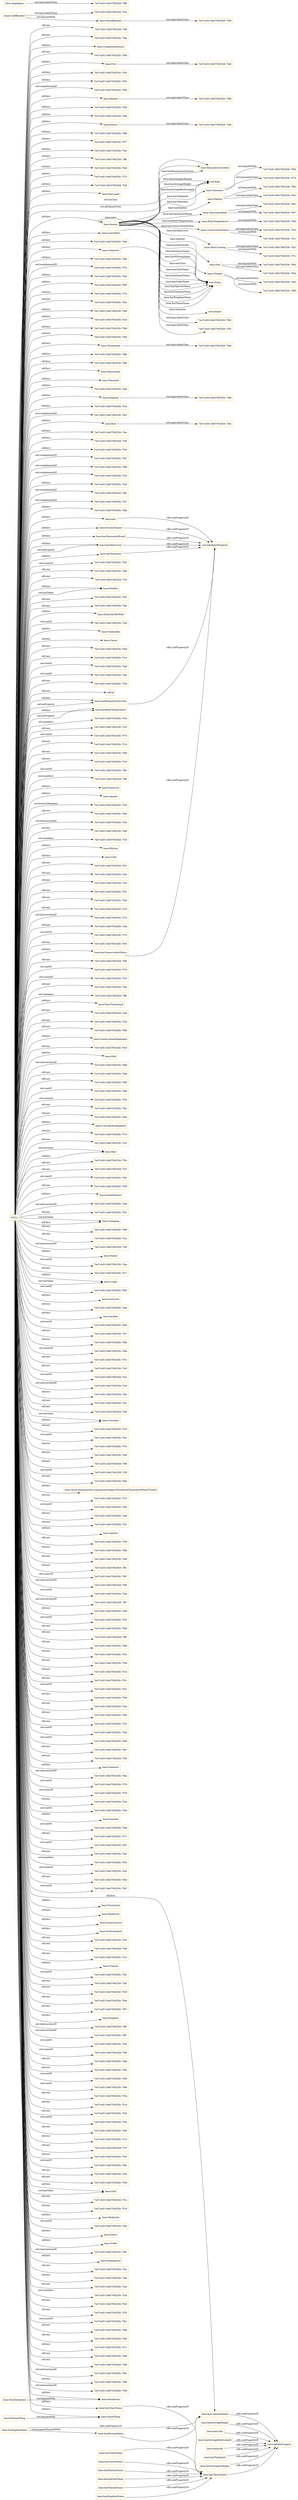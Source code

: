 digraph ar2dtool_diagram { 
rankdir=LR;
size="1501"
node [shape = rectangle, color="orange"]; "base:Fish" "7e47cb5f:16b07902f28:-7f43" "7e47cb5f:16b07902f28:-7f52" "7e47cb5f:16b07902f28:-7f56" "base:Reptile" "7e47cb5f:16b07902f28:-7fa9" "7e47cb5f:16b07902f28:-7fca" "base:Tameness" "7e47cb5f:16b07902f28:-7ff8" "7e47cb5f:16b07902f28:-7f7c" "7e47cb5f:16b07902f28:-7fd0" "7e47cb5f:16b07902f28:-7f74" "7e47cb5f:16b07902f28:-7f9e" "base:Extinct" "7e47cb5f:16b07902f28:-7f39" "base:Habitat" "7e47cb5f:16b07902f28:-7f98" "7e47cb5f:16b07902f28:-7f77" "base:Amphibian" "7e47cb5f:16b07902f28:-7f4c" "base:DomainThing" "7e47cb5f:16b07902f28:-7ff6" "7e47cb5f:16b07902f28:-7fe6" "7e47cb5f:16b07902f28:-7f72" "7e47cb5f:16b07902f28:-7faf" "base:Marsupial" "7e47cb5f:16b07902f28:-7f92" "7e47cb5f:16b07902f28:-7fbb" "7e47cb5f:16b07902f28:-7fb4" "7e47cb5f:16b07902f28:-7f40" "base:RespiratorySystem" "base:Animal" "base:LowerRisk" "7e47cb5f:16b07902f28:-7f88" "7e47cb5f:16b07902f28:-7f46" "base:Unknown" "7e47cb5f:16b07902f28:-7fd8" "base:WarmBlooded" "7e47cb5f:16b07902f28:-7fc1" "7e47cb5f:16b07902f28:-7f60" "7e47cb5f:16b07902f28:-7f7b" "7e47cb5f:16b07902f28:-7f8e" "7e47cb5f:16b07902f28:-7fd3" "7e47cb5f:16b07902f28:-7f95" "7e47cb5f:16b07902f28:-7f6d" "7e47cb5f:16b07902f28:-7f7a" "7e47cb5f:16b07902f28:-7fb2" "base:TaxonomicRank" "7e47cb5f:16b07902f28:-7f68" "7e47cb5f:16b07902f28:-7f57" "7e47cb5f:16b07902f28:-7fe3" "7e47cb5f:16b07902f28:-7fb9" "7e47cb5f:16b07902f28:-7fc6" "7e47cb5f:16b07902f28:-7f82" "7e47cb5f:16b07902f28:-7f65" "base:Threatened" "base:BodyTemperature" "7e47cb5f:16b07902f28:-7f6b" "7e47cb5f:16b07902f28:-7fe0" "7e47cb5f:16b07902f28:-7fee" "7e47cb5f:16b07902f28:-7f80" "base:Monotreme" "base:ConservationStatus" "base:SkinCovering" "base:Placental" "7e47cb5f:16b07902f28:-7fde" "base:Mammal" "base:Vertebrate" "7e47cb5f:16b07902f28:-7fa0" "7e47cb5f:16b07902f28:-7fcd" "7e47cb5f:16b07902f28:-7fb3" "base:Bird" "7e47cb5f:16b07902f28:-7f3c" "7e47cb5f:16b07902f28:-7fac" "7e47cb5f:16b07902f28:-7f4f" "7e47cb5f:16b07902f28:-7fe8" "7e47cb5f:16b07902f28:-7f55" "7e47cb5f:16b07902f28:-7fd7" "7e47cb5f:16b07902f28:-7f99" "base:ColdBlooded" "7e47cb5f:16b07902f28:-7fc0" "base:Diet" "7e47cb5f:16b07902f28:-7f9a" "7e47cb5f:16b07902f28:-7f49" "base:Climate" "7e47cb5f:16b07902f28:-7f6c" "7e47cb5f:16b07902f28:-7fe7" "base:NonVertebrate" "base:ValueThing" "7e47cb5f:16b07902f28:-7fd6" "7e47cb5f:16b07902f28:-7f62" "7e47cb5f:16b07902f28:-7fa6" ; /*classes style*/
	"base:hasAverageHeight" -> "owl:topDataProperty" [ label = "rdfs:subPropertyOf" ];
	"base:hasTaxonomicRrank" -> "owl:topObjectProperty" [ label = "rdfs:subPropertyOf" ];
	"base:Climate" -> "7e47cb5f:16b07902f28:-7fd8" [ label = "owl:disjointWith" ];
	"base:Climate" -> "7e47cb5f:16b07902f28:-7fe0" [ label = "owl:equivalentClass" ];
	"base:Tameness" -> "7e47cb5f:16b07902f28:-7f6d" [ label = "owl:disjointWith" ];
	"base:Tameness" -> "7e47cb5f:16b07902f28:-7f74" [ label = "owl:equivalentClass" ];
	"base:hasColor" -> "owl:topDataProperty" [ label = "rdfs:subPropertyOf" ];
	"base:hasGenusName" -> "base:hasTaxonName" [ label = "rdfs:subPropertyOf" ];
	"base:hasSkinCover" -> "owl:topObjectProperty" [ label = "rdfs:subPropertyOf" ];
	"base:NonVertebrate" -> "base:Vertebrate" [ label = "owl:disjointWith" ];
	"base:Unknown" -> "7e47cb5f:16b07902f28:-7f3c" [ label = "owl:equivalentClass" ];
	"base:hasAverageBodyLength" -> "owl:topDataProperty" [ label = "rdfs:subPropertyOf" ];
	"base:hasPhylumName" -> "base:hasTaxonName" [ label = "rdfs:subPropertyOf" ];
	"base:ColdBlooded" -> "base:WarmBlooded" [ label = "owl:disjointWith" ];
	"base:ColdBlooded" -> "7e47cb5f:16b07902f28:-7fca" [ label = "owl:equivalentClass" ];
	"base:WarmBlooded" -> "7e47cb5f:16b07902f28:-7f39" [ label = "owl:equivalentClass" ];
	"base:hasSpeciesName" -> "base:hasTaxonName" [ label = "rdfs:subPropertyOf" ];
	"base:DomainThing" -> "base:ValueThing" [ label = "owl:disjointWith" ];
	"base:hasEnglishName" -> "base:hasPersianName" [ label = "owl:propertyDisjointWith" ];
	"base:hasEnglishName" -> "base:hasCommanName" [ label = "rdfs:subPropertyOf" ];
	"base:extinctIn" -> "owl:topDataProperty" [ label = "rdfs:subPropertyOf" ];
	"base:hasTameness" -> "owl:topObjectProperty" [ label = "rdfs:subPropertyOf" ];
	"base:Diet" -> "7e47cb5f:16b07902f28:-7fb4" [ label = "owl:disjointWith" ];
	"base:Diet" -> "7e47cb5f:16b07902f28:-7fbb" [ label = "owl:equivalentClass" ];
	"base:hasTopSpeed" -> "owl:topDataProperty" [ label = "rdfs:subPropertyOf" ];
	"base:hasPersianName" -> "base:hasCommanName" [ label = "rdfs:subPropertyOf" ];
	"base:hasRespiratorySystem" -> "owl:topObjectProperty" [ label = "rdfs:subPropertyOf" ];
	"base:hasFamilyName" -> "base:hasTaxonName" [ label = "rdfs:subPropertyOf" ];
	"base:BodyTemperature" -> "7e47cb5f:16b07902f28:-7fe8" [ label = "owl:disjointWith" ];
	"base:ConservationStatus" -> "7e47cb5f:16b07902f28:-7fc1" [ label = "owl:disjointWith" ];
	"base:ConservationStatus" -> "7e47cb5f:16b07902f28:-7fc6" [ label = "owl:equivalentClass" ];
	"base:Bird" -> "7e47cb5f:16b07902f28:-7fee" [ label = "owl:equivalentClass" ];
	"NULL" -> "7e47cb5f:16b07902f28:-7fd5" [ label = "owl:unionOf" ];
	"NULL" -> "7e47cb5f:16b07902f28:-7fb6" [ label = "rdf:rest" ];
	"NULL" -> "7e47cb5f:16b07902f28:-7fcf" [ label = "rdf:rest" ];
	"NULL" -> "base:Feather" [ label = "owl:hasValue" ];
	"NULL" -> "7e47cb5f:16b07902f28:-7fd2" [ label = "rdf:rest" ];
	"NULL" -> "7e47cb5f:16b07902f28:-7fae" [ label = "rdf:rest" ];
	"NULL" -> "base:ExtinctInTheWild" [ label = "rdf:first" ];
	"NULL" -> "7e47cb5f:16b07902f28:-7fcb" [ label = "owl:oneOf" ];
	"NULL" -> "base:Vulnerable" [ label = "rdf:first" ];
	"NULL" -> "base:Classe" [ label = "rdf:first" ];
	"NULL" -> "7e47cb5f:16b07902f28:-7fbd" [ label = "rdf:rest" ];
	"NULL" -> "7e47cb5f:16b07902f28:-7f14" [ label = "rdf:rest" ];
	"NULL" -> "7e47cb5f:16b07902f28:-7fa8" [ label = "owl:oneOf" ];
	"NULL" -> "7e47cb5f:16b07902f28:-7fe4" [ label = "owl:oneOf" ];
	"NULL" -> "7e47cb5f:16b07902f28:-7fde" [ label = "rdf:first" ];
	"NULL" -> "7e47cb5f:16b07902f28:-7f5d" [ label = "rdf:rest" ];
	"NULL" -> "rdf:nil" [ label = "rdf:rest" ];
	"NULL" -> "base:hasClassName" [ label = "rdf:first" ];
	"NULL" -> "base:hasBodyTemperature" [ label = "owl:onProperty" ];
	"NULL" -> "7e47cb5f:16b07902f28:-7f34" [ label = "owl:members" ];
	"NULL" -> "7e47cb5f:16b07902f28:-7f23" [ label = "rdf:rest" ];
	"NULL" -> "7e47cb5f:16b07902f28:-7f75" [ label = "owl:oneOf" ];
	"NULL" -> "base:ValueThing" [ label = "rdf:first" ];
	"NULL" -> "base:Fish" [ label = "rdf:first" ];
	"NULL" -> "7e47cb5f:16b07902f28:-7faf" [ label = "rdf:first" ];
	"NULL" -> "7e47cb5f:16b07902f28:-7f1b" [ label = "rdf:rest" ];
	"NULL" -> "7e47cb5f:16b07902f28:-7f90" [ label = "rdf:rest" ];
	"NULL" -> "7e47cb5f:16b07902f28:-7f18" [ label = "rdf:rest" ];
	"NULL" -> "7e47cb5f:16b07902f28:-7f9c" [ label = "owl:oneOf" ];
	"NULL" -> "7e47cb5f:16b07902f28:-7ff9" [ label = "owl:members" ];
	"NULL" -> "base:Omnivore" [ label = "rdf:first" ];
	"NULL" -> "base:Aquatic" [ label = "rdf:first" ];
	"NULL" -> "7e47cb5f:16b07902f28:-7f26" [ label = "owl:distinctMembers" ];
	"NULL" -> "7e47cb5f:16b07902f28:-7f94" [ label = "rdf:rest" ];
	"NULL" -> "7e47cb5f:16b07902f28:-7fa5" [ label = "owl:intersectionOf" ];
	"NULL" -> "7e47cb5f:16b07902f28:-7fe9" [ label = "rdf:rest" ];
	"NULL" -> "base:Extinct" [ label = "rdf:first" ];
	"NULL" -> "7e47cb5f:16b07902f28:-7f2f" [ label = "owl:members" ];
	"NULL" -> "base:Phylum" [ label = "rdf:first" ];
	"NULL" -> "base:Cold" [ label = "rdf:first" ];
	"NULL" -> "7e47cb5f:16b07902f28:-7fa7" [ label = "rdf:rest" ];
	"NULL" -> "7e47cb5f:16b07902f28:-7f2e" [ label = "rdf:rest" ];
	"NULL" -> "7e47cb5f:16b07902f28:-7fc3" [ label = "rdf:rest" ];
	"NULL" -> "7e47cb5f:16b07902f28:-7f31" [ label = "rdf:rest" ];
	"NULL" -> "7e47cb5f:16b07902f28:-7f0d" [ label = "rdf:rest" ];
	"NULL" -> "7e47cb5f:16b07902f28:-7f10" [ label = "rdf:rest" ];
	"NULL" -> "7e47cb5f:16b07902f28:-7f73" [ label = "owl:intersectionOf" ];
	"NULL" -> "base:Monotreme" [ label = "rdf:first" ];
	"NULL" -> "7e47cb5f:16b07902f28:-7efa" [ label = "rdf:rest" ];
	"NULL" -> "7e47cb5f:16b07902f28:-7f70" [ label = "owl:oneOf" ];
	"NULL" -> "7e47cb5f:16b07902f28:-7f46" [ label = "rdf:first" ];
	"NULL" -> "7e47cb5f:16b07902f28:-7f05" [ label = "rdf:rest" ];
	"NULL" -> "7e47cb5f:16b07902f28:-7f98" [ label = "rdf:first" ];
	"NULL" -> "base:hasConservationStatus" [ label = "rdf:first" ];
	"NULL" -> "7e47cb5f:16b07902f28:-7f6f" [ label = "rdf:rest" ];
	"NULL" -> "7e47cb5f:16b07902f28:-7f7e" [ label = "owl:oneOf" ];
	"NULL" -> "7e47cb5f:16b07902f28:-7fd6" [ label = "rdf:first" ];
	"NULL" -> "base:Reptile" [ label = "rdf:first" ];
	"NULL" -> "7e47cb5f:16b07902f28:-7fc5" [ label = "owl:unionOf" ];
	"NULL" -> "7e47cb5f:16b07902f28:-7f4e" [ label = "rdf:rest" ];
	"NULL" -> "7e47cb5f:16b07902f28:-7ffb" [ label = "owl:members" ];
	"NULL" -> "base:NearThreatened" [ label = "rdf:first" ];
	"NULL" -> "7e47cb5f:16b07902f28:-7f52" [ label = "rdf:first" ];
	"NULL" -> "7e47cb5f:16b07902f28:-7efe" [ label = "rdf:rest" ];
	"NULL" -> "7e47cb5f:16b07902f28:-7f2d" [ label = "rdf:rest" ];
	"NULL" -> "7e47cb5f:16b07902f28:-7f09" [ label = "rdf:rest" ];
	"NULL" -> "base:ConservationDependent" [ label = "rdf:first" ];
	"NULL" -> "7e47cb5f:16b07902f28:-7fb5" [ label = "rdf:rest" ];
	"NULL" -> "base:Feather" [ label = "rdf:first" ];
	"NULL" -> "base:Wild" [ label = "rdf:first" ];
	"NULL" -> "7e47cb5f:16b07902f28:-7f8d" [ label = "owl:intersectionOf" ];
	"NULL" -> "7e47cb5f:16b07902f28:-7fdd" [ label = "rdf:rest" ];
	"NULL" -> "7e47cb5f:16b07902f28:-7f85" [ label = "rdf:rest" ];
	"NULL" -> "7e47cb5f:16b07902f28:-7f66" [ label = "owl:oneOf" ];
	"NULL" -> "7e47cb5f:16b07902f28:-7f54" [ label = "owl:unionOf" ];
	"NULL" -> "7e47cb5f:16b07902f28:-7fbc" [ label = "rdf:rest" ];
	"NULL" -> "7e47cb5f:16b07902f28:-7f64" [ label = "rdf:rest" ];
	"NULL" -> "7e47cb5f:16b07902f28:-7f80" [ label = "rdf:first" ];
	"NULL" -> "base:CriticallyEndangered" [ label = "rdf:first" ];
	"NULL" -> "7e47cb5f:16b07902f28:-7f7d" [ label = "rdf:rest" ];
	"NULL" -> "7e47cb5f:16b07902f28:-7f43" [ label = "rdf:first" ];
	"NULL" -> "7e47cb5f:16b07902f28:-7f60" [ label = "rdf:first" ];
	"NULL" -> "base:hasRespiratorySystem" [ label = "rdf:first" ];
	"NULL" -> "7e47cb5f:16b07902f28:-7f22" [ label = "rdf:rest" ];
	"NULL" -> "base:Hair" [ label = "rdf:first" ];
	"NULL" -> "7e47cb5f:16b07902f28:-7f5c" [ label = "rdf:rest" ];
	"NULL" -> "7e47cb5f:16b07902f28:-7f1f" [ label = "rdf:rest" ];
	"NULL" -> "7e47cb5f:16b07902f28:-7f63" [ label = "owl:oneOf" ];
	"NULL" -> "7e47cb5f:16b07902f28:-7f59" [ label = "rdf:rest" ];
	"NULL" -> "base:DataDeficient" [ label = "rdf:first" ];
	"NULL" -> "7e47cb5f:16b07902f28:-7f65" [ label = "rdf:first" ];
	"NULL" -> "7e47cb5f:16b07902f28:-7fd3" [ label = "rdf:first" ];
	"NULL" -> "7e47cb5f:16b07902f28:-7fed" [ label = "owl:intersectionOf" ];
	"NULL" -> "7e47cb5f:16b07902f28:-7f01" [ label = "rdf:rest" ];
	"NULL" -> "base:Changing" [ label = "rdf:first" ];
	"NULL" -> "7e47cb5f:16b07902f28:-7f89" [ label = "rdf:rest" ];
	"NULL" -> "7e47cb5f:16b07902f28:-7f1a" [ label = "rdf:rest" ];
	"NULL" -> "7e47cb5f:16b07902f28:-7fdf" [ label = "owl:intersectionOf" ];
	"NULL" -> "base:Family" [ label = "rdf:first" ];
	"NULL" -> "7e47cb5f:16b07902f28:-7faa" [ label = "owl:oneOf" ];
	"NULL" -> "7e47cb5f:16b07902f28:-7f17" [ label = "rdf:rest" ];
	"NULL" -> "7e47cb5f:16b07902f28:-7f55" [ label = "rdf:first" ];
	"NULL" -> "base:Changing" [ label = "owl:hasValue" ];
	"NULL" -> "base:Lungs" [ label = "owl:hasValue" ];
	"NULL" -> "7e47cb5f:16b07902f28:-7f93" [ label = "owl:oneOf" ];
	"NULL" -> "7e47cb5f:16b07902f28:-7f77" [ label = "rdf:first" ];
	"NULL" -> "base:Carnivore" [ label = "rdf:first" ];
	"NULL" -> "7e47cb5f:16b07902f28:-7feb" [ label = "rdf:rest" ];
	"NULL" -> "base:Threatened" [ label = "rdf:first" ];
	"NULL" -> "base:hasDiet" [ label = "rdf:first" ];
	"NULL" -> "7e47cb5f:16b07902f28:-7fb0" [ label = "owl:oneOf" ];
	"NULL" -> "7e47cb5f:16b07902f28:-7fc7" [ label = "rdf:rest" ];
	"NULL" -> "7e47cb5f:16b07902f28:-7f8b" [ label = "rdf:rest" ];
	"NULL" -> "7e47cb5f:16b07902f28:-7f6a" [ label = "owl:unionOf" ];
	"NULL" -> "7e47cb5f:16b07902f28:-7f51" [ label = "rdf:rest" ];
	"NULL" -> "7e47cb5f:16b07902f28:-7f6b" [ label = "rdf:first" ];
	"NULL" -> "7e47cb5f:16b07902f28:-7fc2" [ label = "rdf:rest" ];
	"NULL" -> "base:Lungs" [ label = "rdf:first" ];
	"NULL" -> "7e47cb5f:16b07902f28:-7fce" [ label = "owl:oneOf" ];
	"NULL" -> "7e47cb5f:16b07902f28:-7fc9" [ label = "owl:intersectionOf" ];
	"NULL" -> "7e47cb5f:16b07902f28:-7f0c" [ label = "rdf:rest" ];
	"NULL" -> "7e47cb5f:16b07902f28:-7fa1" [ label = "rdf:rest" ];
	"NULL" -> "7e47cb5f:16b07902f28:-7fef" [ label = "rdf:rest" ];
	"NULL" -> "7e47cb5f:16b07902f28:-7fe6" [ label = "rdf:first" ];
	"NULL" -> "base:Constant" [ label = "owl:hasValue" ];
	"NULL" -> "7e47cb5f:16b07902f28:-7f25" [ label = "rdf:rest" ];
	"NULL" -> "7e47cb5f:16b07902f28:-7fe1" [ label = "owl:oneOf" ];
	"NULL" -> "7e47cb5f:16b07902f28:-7f76" [ label = "rdf:rest" ];
	"NULL" -> "7e47cb5f:16b07902f28:-7fcd" [ label = "rdf:first" ];
	"NULL" -> "7e47cb5f:16b07902f28:-7f04" [ label = "rdf:rest" ];
	"NULL" -> "7e47cb5f:16b07902f28:-7f8f" [ label = "rdf:rest" ];
	"NULL" -> "7e47cb5f:16b07902f28:-7f68" [ label = "rdf:first" ];
	"NULL" -> "7e47cb5f:16b07902f28:-7f3f" [ label = "owl:oneOf" ];
	"NULL" -> "7e47cb5f:16b07902f28:-7f6e" [ label = "rdf:rest" ];
	"NULL" -> "base:eats" [ label = "rdf:first" ];
	"NULL" -> "http://www.semanticweb.org/sara/ontologies/VertebrateTaxonomy#Polar/Tundra" [ label = "rdf:first" ];
	"NULL" -> "7e47cb5f:16b07902f28:-7f13" [ label = "rdf:rest" ];
	"NULL" -> "7e47cb5f:16b07902f28:-7fd4" [ label = "owl:oneOf" ];
	"NULL" -> "7e47cb5f:16b07902f28:-7efd" [ label = "rdf:rest" ];
	"NULL" -> "7e47cb5f:16b07902f28:-7f2c" [ label = "rdf:rest" ];
	"NULL" -> "base:Species" [ label = "rdf:first" ];
	"NULL" -> "base:Placental" [ label = "rdf:first" ];
	"NULL" -> "7e47cb5f:16b07902f28:-7f29" [ label = "rdf:rest" ];
	"NULL" -> "7e47cb5f:16b07902f28:-7f0b" [ label = "rdf:rest" ];
	"NULL" -> "7e47cb5f:16b07902f28:-7f08" [ label = "rdf:rest" ];
	"NULL" -> "base:Marsupial" [ label = "rdf:first" ];
	"NULL" -> "7e47cb5f:16b07902f28:-7ff1" [ label = "rdf:rest" ];
	"NULL" -> "7e47cb5f:16b07902f28:-7fb2" [ label = "rdf:first" ];
	"NULL" -> "7e47cb5f:16b07902f28:-7f97" [ label = "owl:unionOf" ];
	"NULL" -> "7e47cb5f:16b07902f28:-7f9e" [ label = "rdf:first" ];
	"NULL" -> "7e47cb5f:16b07902f28:-7f9f" [ label = "owl:intersectionOf" ];
	"NULL" -> "7e47cb5f:16b07902f28:-7f4a" [ label = "owl:oneOf" ];
	"NULL" -> "7e47cb5f:16b07902f28:-7ff7" [ label = "owl:intersectionOf" ];
	"NULL" -> "base:Mammal" [ label = "rdf:first" ];
	"NULL" -> "7e47cb5f:16b07902f28:-7fd9" [ label = "rdf:rest" ];
	"NULL" -> "7e47cb5f:16b07902f28:-7f53" [ label = "owl:oneOf" ];
	"NULL" -> "7e47cb5f:16b07902f28:-7f9d" [ label = "rdf:rest" ];
	"NULL" -> "7e47cb5f:16b07902f28:-7ff5" [ label = "rdf:rest" ];
	"NULL" -> "7e47cb5f:16b07902f28:-7fb8" [ label = "rdf:rest" ];
	"NULL" -> "7e47cb5f:16b07902f28:-7f42" [ label = "rdf:rest" ];
	"NULL" -> "7e47cb5f:16b07902f28:-7f5b" [ label = "rdf:rest" ];
	"NULL" -> "7e47cb5f:16b07902f28:-7f1e" [ label = "rdf:rest" ];
	"NULL" -> "7e47cb5f:16b07902f28:-7f21" [ label = "rdf:rest" ];
	"NULL" -> "7e47cb5f:16b07902f28:-7f41" [ label = "owl:oneOf" ];
	"NULL" -> "7e47cb5f:16b07902f28:-7f58" [ label = "rdf:rest" ];
	"NULL" -> "7e47cb5f:16b07902f28:-7fd0" [ label = "rdf:first" ];
	"NULL" -> "7e47cb5f:16b07902f28:-7f3a" [ label = "rdf:rest" ];
	"NULL" -> "7e47cb5f:16b07902f28:-7f00" [ label = "rdf:rest" ];
	"NULL" -> "7e47cb5f:16b07902f28:-7f16" [ label = "rdf:rest" ];
	"NULL" -> "7e47cb5f:16b07902f28:-7f4d" [ label = "owl:oneOf" ];
	"NULL" -> "7e47cb5f:16b07902f28:-7f69" [ label = "owl:oneOf" ];
	"NULL" -> "7e47cb5f:16b07902f28:-7fb9" [ label = "rdf:first" ];
	"NULL" -> "base:hasTameness" [ label = "rdf:first" ];
	"NULL" -> "7e47cb5f:16b07902f28:-7f67" [ label = "rdf:rest" ];
	"NULL" -> "base:RespiratorySystem" [ label = "owl:onClass" ];
	"NULL" -> "7e47cb5f:16b07902f28:-7f5f" [ label = "rdf:rest" ];
	"NULL" -> "base:Domestic" [ label = "rdf:first" ];
	"NULL" -> "7e47cb5f:16b07902f28:-7fba" [ label = "owl:intersectionOf" ];
	"NULL" -> "7e47cb5f:16b07902f28:-7f78" [ label = "owl:oneOf" ];
	"NULL" -> "7e47cb5f:16b07902f28:-7fac" [ label = "rdf:first" ];
	"NULL" -> "7e47cb5f:16b07902f28:-7f79" [ label = "owl:unionOf" ];
	"NULL" -> "7e47cb5f:16b07902f28:-7f3e" [ label = "rdf:rest" ];
	"NULL" -> "7e47cb5f:16b07902f28:-7f3b" [ label = "owl:oneOf" ];
	"NULL" -> "base:Tamable" [ label = "rdf:first" ];
	"NULL" -> "7e47cb5f:16b07902f28:-7fad" [ label = "owl:oneOf" ];
	"NULL" -> "7e47cb5f:16b07902f28:-7f71" [ label = "rdf:rest" ];
	"NULL" -> "base:Constant" [ label = "rdf:first" ];
	"NULL" -> "7e47cb5f:16b07902f28:-7f47" [ label = "owl:oneOf" ];
	"NULL" -> "7e47cb5f:16b07902f28:-7fe2" [ label = "rdf:rest" ];
	"NULL" -> "7e47cb5f:16b07902f28:-7f02" [ label = "owl:members" ];
	"NULL" -> "7e47cb5f:16b07902f28:-7fe5" [ label = "owl:unionOf" ];
	"NULL" -> "7e47cb5f:16b07902f28:-7fbe" [ label = "rdf:rest" ];
	"NULL" -> "7e47cb5f:16b07902f28:-7fb7" [ label = "owl:oneOf" ];
	"NULL" -> "base:livesInClimate" [ label = "rdf:first" ];
	"NULL" -> "base:Terrestrial" [ label = "rdf:first" ];
	"NULL" -> "base:Herbivore" [ label = "rdf:first" ];
	"NULL" -> "base:LeastConcern" [ label = "rdf:first" ];
	"NULL" -> "7e47cb5f:16b07902f28:-7f95" [ label = "rdf:first" ];
	"NULL" -> "base:NotEvaluated" [ label = "rdf:first" ];
	"NULL" -> "base:RespiratorySystem" [ label = "owl:allValuesFrom" ];
	"NULL" -> "7e47cb5f:16b07902f28:-7f4c" [ label = "rdf:first" ];
	"NULL" -> "7e47cb5f:16b07902f28:-7f33" [ label = "rdf:rest" ];
	"NULL" -> "7e47cb5f:16b07902f28:-7fb3" [ label = "owl:complementOf" ];
	"NULL" -> "7e47cb5f:16b07902f28:-7f0f" [ label = "rdf:rest" ];
	"NULL" -> "7e47cb5f:16b07902f28:-7f12" [ label = "rdf:rest" ];
	"NULL" -> "base:Tropical" [ label = "rdf:first" ];
	"NULL" -> "7e47cb5f:16b07902f28:-7fd1" [ label = "owl:oneOf" ];
	"NULL" -> "7e47cb5f:16b07902f28:-7efc" [ label = "rdf:rest" ];
	"NULL" -> "7e47cb5f:16b07902f28:-7f7b" [ label = "owl:complementOf" ];
	"NULL" -> "7e47cb5f:16b07902f28:-7f28" [ label = "rdf:rest" ];
	"NULL" -> "7e47cb5f:16b07902f28:-7f0a" [ label = "rdf:rest" ];
	"NULL" -> "base:hasBodyTemperature" [ label = "rdf:first" ];
	"NULL" -> "7e47cb5f:16b07902f28:-7f07" [ label = "rdf:rest" ];
	"NULL" -> "base:Kingdom" [ label = "rdf:first" ];
	"NULL" -> "7e47cb5f:16b07902f28:-7ff3" [ label = "owl:intersectionOf" ];
	"NULL" -> "7e47cb5f:16b07902f28:-7f87" [ label = "owl:intersectionOf" ];
	"NULL" -> "7e47cb5f:16b07902f28:-7f44" [ label = "owl:oneOf" ];
	"NULL" -> "7e47cb5f:16b07902f28:-7fbf" [ label = "owl:unionOf" ];
	"NULL" -> "base:hasSkinCover" [ label = "owl:onProperty" ];
	"NULL" -> "7e47cb5f:16b07902f28:-7fdb" [ label = "rdf:rest" ];
	"NULL" -> "7e47cb5f:16b07902f28:-7f83" [ label = "rdf:rest" ];
	"NULL" -> "7e47cb5f:16b07902f28:-7f50" [ label = "owl:oneOf" ];
	"NULL" -> "7e47cb5f:16b07902f28:-7f7a" [ label = "rdf:first" ];
	"NULL" -> "7e47cb5f:16b07902f28:-7f96" [ label = "owl:oneOf" ];
	"NULL" -> "7e47cb5f:16b07902f28:-7f5a" [ label = "rdf:rest" ];
	"NULL" -> "base:Animal" [ label = "rdf:first" ];
	"NULL" -> "7e47cb5f:16b07902f28:-7f1d" [ label = "rdf:rest" ];
	"NULL" -> "7e47cb5f:16b07902f28:-7f20" [ label = "rdf:rest" ];
	"NULL" -> "7e47cb5f:16b07902f28:-7f5e" [ label = "owl:oneOf" ];
	"NULL" -> "base:hasTaxonomicRrank" [ label = "rdf:first" ];
	"NULL" -> "base:hasSkinCover" [ label = "rdf:first" ];
	"NULL" -> "7e47cb5f:16b07902f28:-7f4f" [ label = "rdf:first" ];
	"NULL" -> "7e47cb5f:16b07902f28:-7f36" [ label = "rdf:rest" ];
	"NULL" -> "7e47cb5f:16b07902f28:-7fe7" [ label = "owl:complementOf" ];
	"NULL" -> "base:hasRespiratorySystem" [ label = "owl:onProperty" ];
	"NULL" -> "7e47cb5f:16b07902f28:-7f15" [ label = "rdf:rest" ];
	"NULL" -> "7e47cb5f:16b07902f28:-7f7f" [ label = "rdf:rest" ];
	"NULL" -> "base:Vertebrate" [ label = "rdf:first" ];
	"NULL" -> "7e47cb5f:16b07902f28:-7f45" [ label = "rdf:rest" ];
	"NULL" -> "7e47cb5f:16b07902f28:-7f91" [ label = "owl:oneOf" ];
	"NULL" -> "7e47cb5f:16b07902f28:-7f24" [ label = "rdf:rest" ];
	"NULL" -> "7e47cb5f:16b07902f28:-7f3d" [ label = "rdf:rest" ];
	"NULL" -> "base:Gills" [ label = "rdf:first" ];
	"NULL" -> "base:Bird" [ label = "rdf:first" ];
	"NULL" -> "7e47cb5f:16b07902f28:-7f1c" [ label = "rdf:rest" ];
	"NULL" -> "7e47cb5f:16b07902f28:-7f19" [ label = "rdf:rest" ];
	"NULL" -> "7e47cb5f:16b07902f28:-7f56" [ label = "owl:complementOf" ];
	"NULL" -> "base:Moderate" [ label = "rdf:first" ];
	"NULL" -> "7e47cb5f:16b07902f28:-7fdc" [ label = "owl:oneOf" ];
	"NULL" -> "base:Genus" [ label = "rdf:first" ];
	"NULL" -> "base:Order" [ label = "rdf:first" ];
	"NULL" -> "7e47cb5f:16b07902f28:-7f81" [ label = "owl:intersectionOf" ];
	"NULL" -> "base:Hair" [ label = "owl:hasValue" ];
	"NULL" -> "base:LowerRisk" [ label = "rdf:first" ];
	"NULL" -> "7e47cb5f:16b07902f28:-7fe3" [ label = "rdf:first" ];
	"NULL" -> "base:Endangered" [ label = "rdf:first" ];
	"NULL" -> "7e47cb5f:16b07902f28:-7fd7" [ label = "owl:complementOf" ];
	"NULL" -> "7e47cb5f:16b07902f28:-7fcc" [ label = "rdf:rest" ];
	"NULL" -> "7e47cb5f:16b07902f28:-7f49" [ label = "rdf:first" ];
	"NULL" -> "7e47cb5f:16b07902f28:-7fab" [ label = "rdf:rest" ];
	"NULL" -> "7e47cb5f:16b07902f28:-7fa3" [ label = "rdf:rest" ];
	"NULL" -> "7e47cb5f:16b07902f28:-7f6c" [ label = "owl:complementOf" ];
	"NULL" -> "base:Gills" [ label = "owl:hasValue" ];
	"NULL" -> "7e47cb5f:16b07902f28:-7f2a" [ label = "owl:members" ];
	"NULL" -> "7e47cb5f:16b07902f28:-7fc4" [ label = "rdf:rest" ];
	"NULL" -> "7e47cb5f:16b07902f28:-7f99" [ label = "owl:complementOf" ];
	"NULL" -> "7e47cb5f:16b07902f28:-7f32" [ label = "rdf:rest" ];
	"NULL" -> "7e47cb5f:16b07902f28:-7fb1" [ label = "owl:unionOf" ];
	"NULL" -> "base:hasCommanName" [ label = "rdf:first" ];
	"NULL" -> "7e47cb5f:16b07902f28:-7f4b" [ label = "rdf:rest" ];
	"NULL" -> "7e47cb5f:16b07902f28:-7f0e" [ label = "rdf:rest" ];
	"NULL" -> "base:Unknown" [ label = "rdf:first" ];
	"NULL" -> "7e47cb5f:16b07902f28:-7f11" [ label = "rdf:rest" ];
	"NULL" -> "7e47cb5f:16b07902f28:-7f48" [ label = "rdf:rest" ];
	"NULL" -> "7e47cb5f:16b07902f28:-7efb" [ label = "rdf:rest" ];
	"NULL" -> "7e47cb5f:16b07902f28:-7f61" [ label = "owl:intersectionOf" ];
	"NULL" -> "7e47cb5f:16b07902f28:-7f06" [ label = "rdf:rest" ];
	"NULL" -> "7e47cb5f:16b07902f28:-7fc0" [ label = "owl:complementOf" ];
	"NULL" -> "7e47cb5f:16b07902f28:-7f38" [ label = "owl:intersectionOf" ];
	"NULL" -> "7e47cb5f:16b07902f28:-7ff6" [ label = "rdf:first" ];
	"NULL" -> "7e47cb5f:16b07902f28:-7eff" [ label = "rdf:rest" ];
	"NULL" -> "7e47cb5f:16b07902f28:-7fda" [ label = "rdf:rest" ];
	"NULL" -> "base:CompletelyExtinct" [ label = "rdf:first" ];
	"NULL" -> "7e47cb5f:16b07902f28:-7f72" [ label = "rdf:first" ];
	"NULL" -> "7e47cb5f:16b07902f28:-7f9b" [ label = "rdf:rest" ];
	"base:hasKingdomName" -> "base:hasTaxonName" [ label = "rdfs:subPropertyOf" ];
	"base:hasClassName" -> "base:hasTaxonName" [ label = "rdfs:subPropertyOf" ];
	"base:hasTaxonName" -> "owl:topDataProperty" [ label = "rdfs:subPropertyOf" ];
	"base:Reptile" -> "7e47cb5f:16b07902f28:-7f88" [ label = "owl:equivalentClass" ];
	"base:Habitat" -> "7e47cb5f:16b07902f28:-7f9a" [ label = "owl:disjointWith" ];
	"base:Habitat" -> "7e47cb5f:16b07902f28:-7fa0" [ label = "owl:equivalentClass" ];
	"base:SkinCovering" -> "7e47cb5f:16b07902f28:-7f7c" [ label = "owl:disjointWith" ];
	"base:SkinCovering" -> "7e47cb5f:16b07902f28:-7f82" [ label = "owl:equivalentClass" ];
	"base:LowerRisk" -> "7e47cb5f:16b07902f28:-7f92" [ label = "owl:equivalentClass" ];
	"base:hasAverageLifespan" -> "owl:topDataProperty" [ label = "rdfs:subPropertyOf" ];
	"base:hasOrderName" -> "base:hasTaxonName" [ label = "rdfs:subPropertyOf" ];
	"base:hasCommanName" -> "owl:topDataProperty" [ label = "rdfs:subPropertyOf" ];
	"base:Extinct" -> "7e47cb5f:16b07902f28:-7fa9" [ label = "owl:equivalentClass" ];
	"base:Mammal" -> "7e47cb5f:16b07902f28:-7f8e" [ label = "owl:equivalentClass" ];
	"base:livesInClimate" -> "owl:topObjectProperty" [ label = "rdfs:subPropertyOf" ];
	"base:Amphibian" -> "7e47cb5f:16b07902f28:-7ff8" [ label = "owl:equivalentClass" ];
	"base:hasConservationStatus" -> "owl:topObjectProperty" [ label = "rdfs:subPropertyOf" ];
	"base:TaxonomicRank" -> "7e47cb5f:16b07902f28:-7f57" [ label = "owl:disjointWith" ];
	"base:TaxonomicRank" -> "7e47cb5f:16b07902f28:-7f62" [ label = "owl:equivalentClass" ];
	"base:eats" -> "owl:topObjectProperty" [ label = "rdfs:subPropertyOf" ];
	"base:Fish" -> "7e47cb5f:16b07902f28:-7fa6" [ label = "owl:equivalentClass" ];
	"base:Threatened" -> "7e47cb5f:16b07902f28:-7f40" [ label = "owl:equivalentClass" ];
	"base:Animal" -> "xsd:string" [ label = "base:hasPhylumName" ];
	"base:Animal" -> "xsd:string" [ label = "base:hasColor" ];
	"base:Animal" -> "xsd:integer" [ label = "base:extinctIn" ];
	"base:Animal" -> "base:Tameness" [ label = "base:hasTameness" ];
	"base:Animal" -> "base:RespiratorySystem" [ label = "base:hasRespiratorySystem" ];
	"base:Animal" -> "xsd:string" [ label = "base:hasClassName" ];
	"base:Animal" -> "base:ConservationStatus" [ label = "base:hasConservationStatus" ];
	"base:Animal" -> "base:Habitat" [ label = "base:hasHabitat" ];
	"base:Animal" -> "base:SkinCovering" [ label = "base:hasSkinCover" ];
	"base:Animal" -> "xsd:string" [ label = "base:hasFamilyName" ];
	"base:Animal" -> "xsd:string" [ label = "base:hasOrderName" ];
	"base:Animal" -> "xsd:string" [ label = "base:hasSpeciesName" ];
	"base:Animal" -> "base:Animal" [ label = "base:eats" ];
	"base:Animal" -> "base:BodyTemperature" [ label = "base:hasBodyTemperature" ];
	"base:Animal" -> "base:Climate" [ label = "base:livesInClimate" ];
	"base:Animal" -> "base:TaxonomicRank" [ label = "base:hasTaxonomicRrank" ];
	"base:Animal" -> "xsd:string" [ label = "base:hasCommanName" ];
	"base:Animal" -> "base:Diet" [ label = "base:hasDiet" ];
	"base:Animal" -> "xsd:string" [ label = "base:hasKingdomName" ];
	"base:Animal" -> "xsd:string" [ label = "base:hasTaxonName" ];
	"base:Animal" -> "xsd:float" [ label = "base:hasAverageBodyLength" ];
	"base:Animal" -> "xsd:string" [ label = "base:hasGenusName" ];
	"base:Animal" -> "xsd:float" [ label = "base:hasTopSpeed" ];
	"base:Animal" -> "xsd:float" [ label = "base:hasAverageLifespan" ];
	"base:Animal" -> "xsd:float" [ label = "base:hasAverageHeight" ];

}
